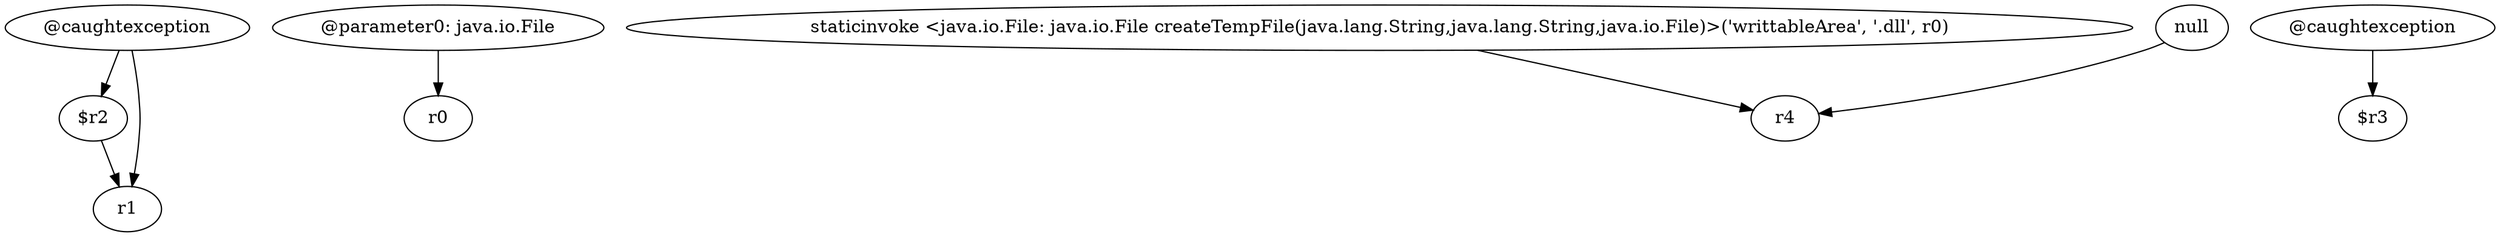 digraph g {
0[label="@caughtexception"]
1[label="$r2"]
0->1[label=""]
2[label="@parameter0: java.io.File"]
3[label="r0"]
2->3[label=""]
4[label="staticinvoke <java.io.File: java.io.File createTempFile(java.lang.String,java.lang.String,java.io.File)>('writtableArea', '.dll', r0)"]
5[label="r4"]
4->5[label=""]
6[label="null"]
6->5[label=""]
7[label="r1"]
1->7[label=""]
0->7[label=""]
8[label="@caughtexception"]
9[label="$r3"]
8->9[label=""]
}